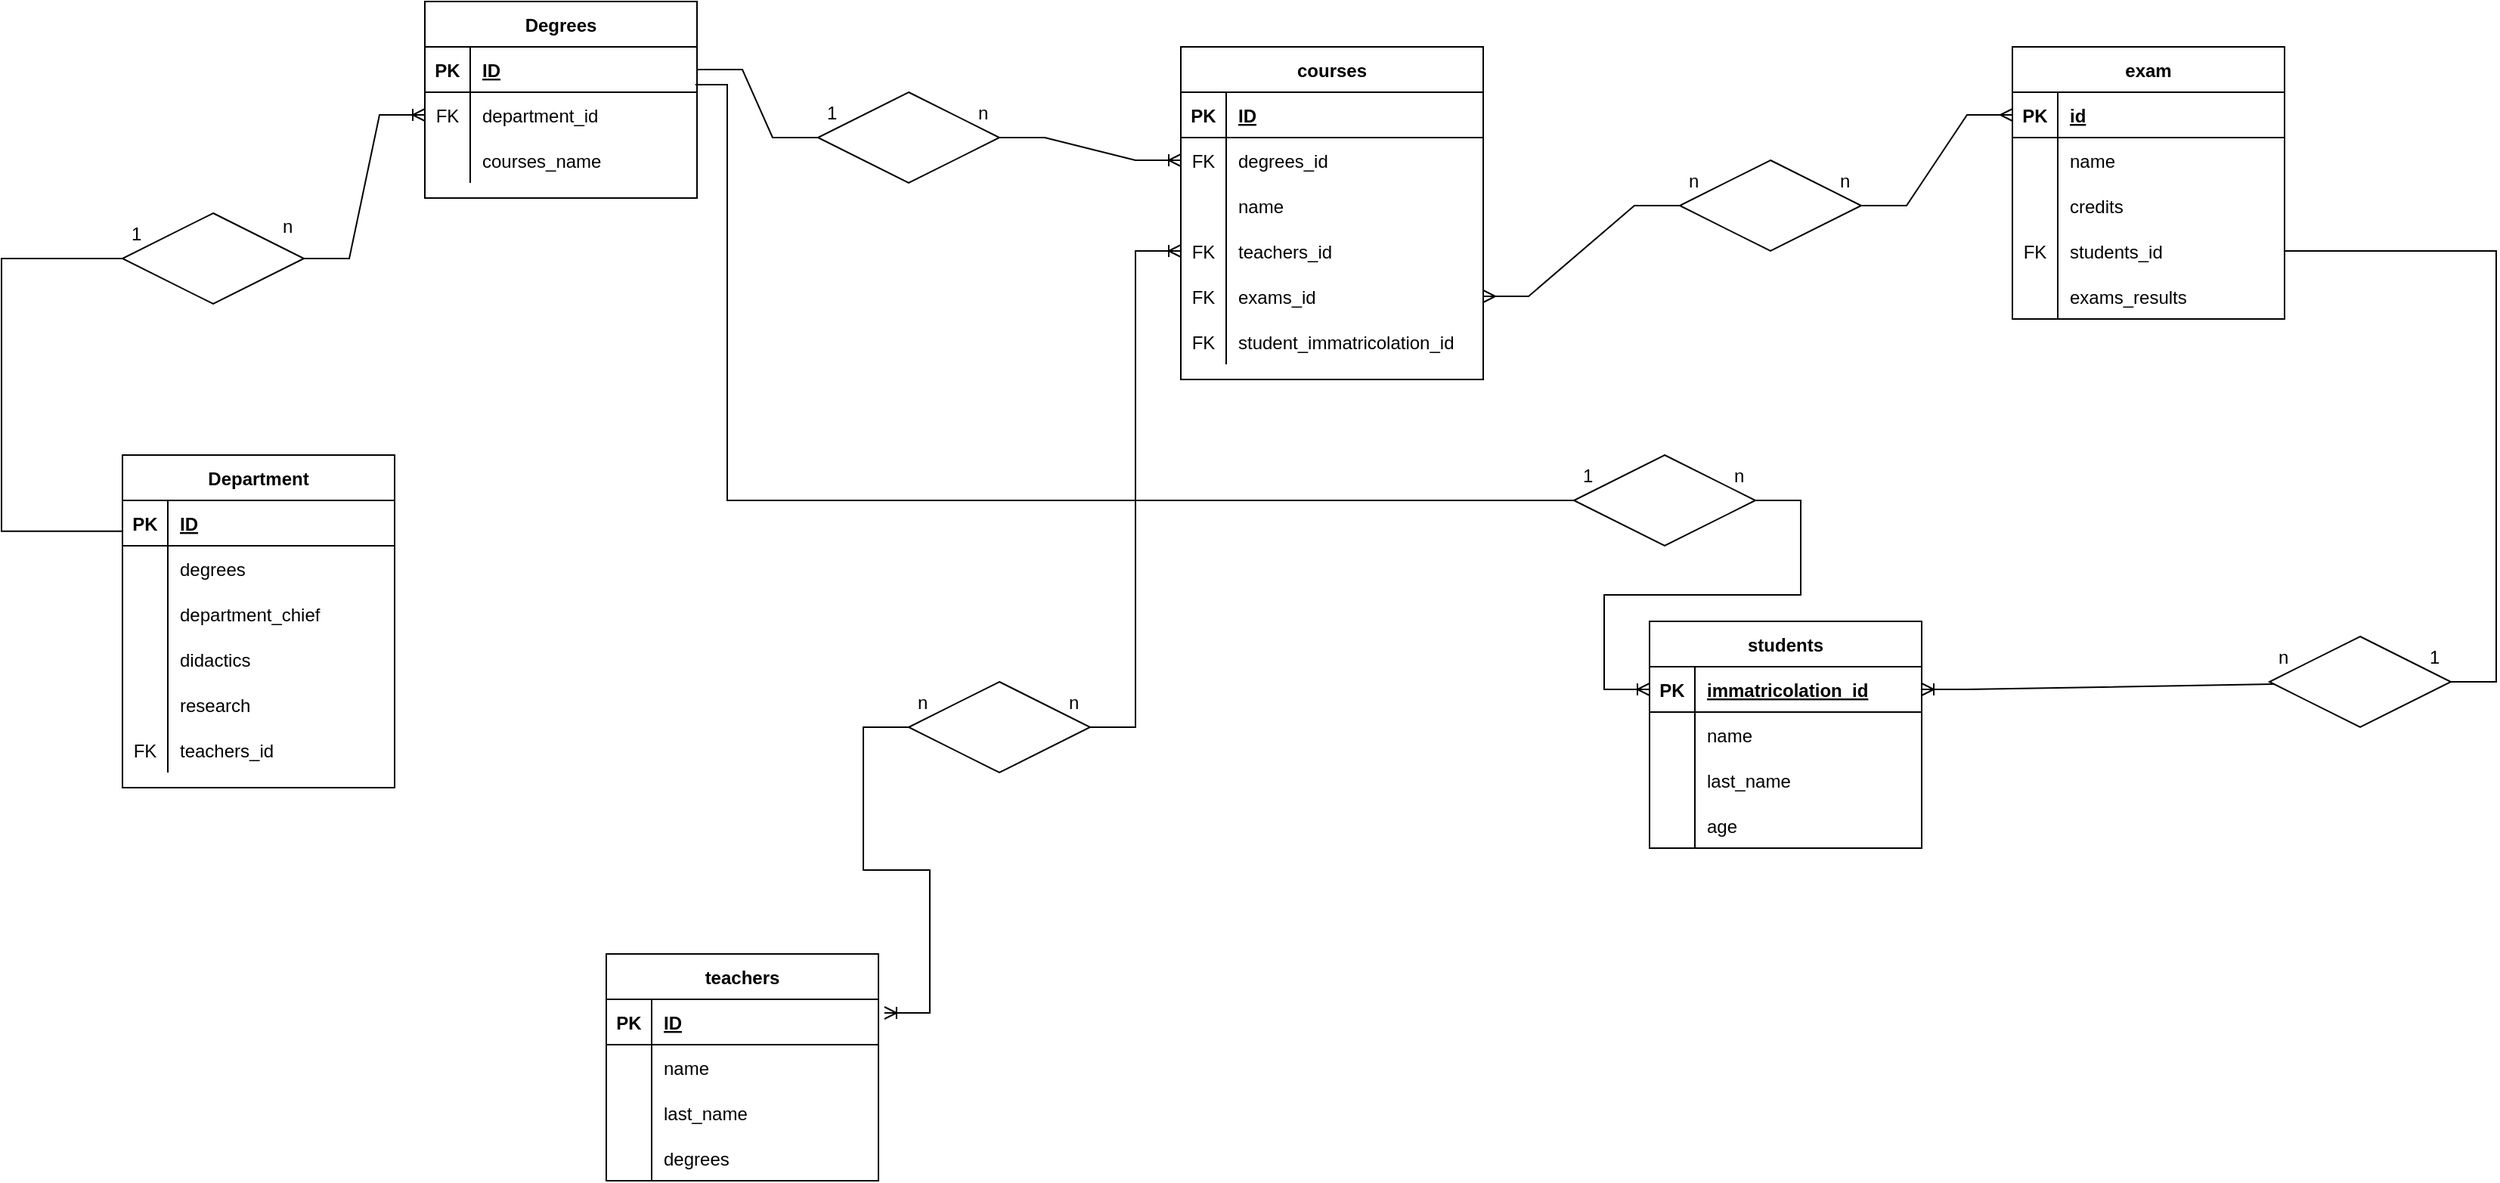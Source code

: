 <mxfile version="15.5.4" type="github">
  <diagram id="Cb3RThf3I_bZuhuHmPLc" name="Page-1">
    <mxGraphModel dx="1631" dy="1306" grid="1" gridSize="10" guides="1" tooltips="1" connect="1" arrows="1" fold="1" page="0" pageScale="1" pageWidth="827" pageHeight="1169" background="#ffffff" math="0" shadow="0">
      <root>
        <mxCell id="0" />
        <mxCell id="1" parent="0" />
        <mxCell id="e-G7N7a-JMiHqhhMie-W-63" value="Department" style="shape=table;startSize=30;container=1;collapsible=1;childLayout=tableLayout;fixedRows=1;rowLines=0;fontStyle=1;align=center;resizeLast=1;" parent="1" vertex="1">
          <mxGeometry x="630" y="370" width="180" height="220" as="geometry" />
        </mxCell>
        <mxCell id="e-G7N7a-JMiHqhhMie-W-64" value="" style="shape=partialRectangle;collapsible=0;dropTarget=0;pointerEvents=0;fillColor=none;top=0;left=0;bottom=1;right=0;points=[[0,0.5],[1,0.5]];portConstraint=eastwest;" parent="e-G7N7a-JMiHqhhMie-W-63" vertex="1">
          <mxGeometry y="30" width="180" height="30" as="geometry" />
        </mxCell>
        <mxCell id="e-G7N7a-JMiHqhhMie-W-65" value="PK" style="shape=partialRectangle;connectable=0;fillColor=none;top=0;left=0;bottom=0;right=0;fontStyle=1;overflow=hidden;" parent="e-G7N7a-JMiHqhhMie-W-64" vertex="1">
          <mxGeometry width="30" height="30" as="geometry">
            <mxRectangle width="30" height="30" as="alternateBounds" />
          </mxGeometry>
        </mxCell>
        <mxCell id="e-G7N7a-JMiHqhhMie-W-66" value="ID" style="shape=partialRectangle;connectable=0;fillColor=none;top=0;left=0;bottom=0;right=0;align=left;spacingLeft=6;fontStyle=5;overflow=hidden;" parent="e-G7N7a-JMiHqhhMie-W-64" vertex="1">
          <mxGeometry x="30" width="150" height="30" as="geometry">
            <mxRectangle width="150" height="30" as="alternateBounds" />
          </mxGeometry>
        </mxCell>
        <mxCell id="e-G7N7a-JMiHqhhMie-W-67" value="" style="shape=partialRectangle;collapsible=0;dropTarget=0;pointerEvents=0;fillColor=none;top=0;left=0;bottom=0;right=0;points=[[0,0.5],[1,0.5]];portConstraint=eastwest;" parent="e-G7N7a-JMiHqhhMie-W-63" vertex="1">
          <mxGeometry y="60" width="180" height="30" as="geometry" />
        </mxCell>
        <mxCell id="e-G7N7a-JMiHqhhMie-W-68" value="" style="shape=partialRectangle;connectable=0;fillColor=none;top=0;left=0;bottom=0;right=0;editable=1;overflow=hidden;" parent="e-G7N7a-JMiHqhhMie-W-67" vertex="1">
          <mxGeometry width="30" height="30" as="geometry">
            <mxRectangle width="30" height="30" as="alternateBounds" />
          </mxGeometry>
        </mxCell>
        <mxCell id="e-G7N7a-JMiHqhhMie-W-69" value="degrees" style="shape=partialRectangle;connectable=0;fillColor=none;top=0;left=0;bottom=0;right=0;align=left;spacingLeft=6;overflow=hidden;" parent="e-G7N7a-JMiHqhhMie-W-67" vertex="1">
          <mxGeometry x="30" width="150" height="30" as="geometry">
            <mxRectangle width="150" height="30" as="alternateBounds" />
          </mxGeometry>
        </mxCell>
        <mxCell id="e-G7N7a-JMiHqhhMie-W-70" value="" style="shape=partialRectangle;collapsible=0;dropTarget=0;pointerEvents=0;fillColor=none;top=0;left=0;bottom=0;right=0;points=[[0,0.5],[1,0.5]];portConstraint=eastwest;" parent="e-G7N7a-JMiHqhhMie-W-63" vertex="1">
          <mxGeometry y="90" width="180" height="30" as="geometry" />
        </mxCell>
        <mxCell id="e-G7N7a-JMiHqhhMie-W-71" value="" style="shape=partialRectangle;connectable=0;fillColor=none;top=0;left=0;bottom=0;right=0;editable=1;overflow=hidden;" parent="e-G7N7a-JMiHqhhMie-W-70" vertex="1">
          <mxGeometry width="30" height="30" as="geometry">
            <mxRectangle width="30" height="30" as="alternateBounds" />
          </mxGeometry>
        </mxCell>
        <mxCell id="e-G7N7a-JMiHqhhMie-W-72" value="department_chief" style="shape=partialRectangle;connectable=0;fillColor=none;top=0;left=0;bottom=0;right=0;align=left;spacingLeft=6;overflow=hidden;" parent="e-G7N7a-JMiHqhhMie-W-70" vertex="1">
          <mxGeometry x="30" width="150" height="30" as="geometry">
            <mxRectangle width="150" height="30" as="alternateBounds" />
          </mxGeometry>
        </mxCell>
        <mxCell id="e-G7N7a-JMiHqhhMie-W-73" value="" style="shape=partialRectangle;collapsible=0;dropTarget=0;pointerEvents=0;fillColor=none;top=0;left=0;bottom=0;right=0;points=[[0,0.5],[1,0.5]];portConstraint=eastwest;" parent="e-G7N7a-JMiHqhhMie-W-63" vertex="1">
          <mxGeometry y="120" width="180" height="30" as="geometry" />
        </mxCell>
        <mxCell id="e-G7N7a-JMiHqhhMie-W-74" value="" style="shape=partialRectangle;connectable=0;fillColor=none;top=0;left=0;bottom=0;right=0;editable=1;overflow=hidden;" parent="e-G7N7a-JMiHqhhMie-W-73" vertex="1">
          <mxGeometry width="30" height="30" as="geometry">
            <mxRectangle width="30" height="30" as="alternateBounds" />
          </mxGeometry>
        </mxCell>
        <mxCell id="e-G7N7a-JMiHqhhMie-W-75" value="didactics" style="shape=partialRectangle;connectable=0;fillColor=none;top=0;left=0;bottom=0;right=0;align=left;spacingLeft=6;overflow=hidden;" parent="e-G7N7a-JMiHqhhMie-W-73" vertex="1">
          <mxGeometry x="30" width="150" height="30" as="geometry">
            <mxRectangle width="150" height="30" as="alternateBounds" />
          </mxGeometry>
        </mxCell>
        <mxCell id="e-G7N7a-JMiHqhhMie-W-76" value="" style="shape=partialRectangle;collapsible=0;dropTarget=0;pointerEvents=0;fillColor=none;top=0;left=0;bottom=0;right=0;points=[[0,0.5],[1,0.5]];portConstraint=eastwest;" parent="e-G7N7a-JMiHqhhMie-W-63" vertex="1">
          <mxGeometry y="150" width="180" height="30" as="geometry" />
        </mxCell>
        <mxCell id="e-G7N7a-JMiHqhhMie-W-77" value="" style="shape=partialRectangle;connectable=0;fillColor=none;top=0;left=0;bottom=0;right=0;editable=1;overflow=hidden;" parent="e-G7N7a-JMiHqhhMie-W-76" vertex="1">
          <mxGeometry width="30" height="30" as="geometry">
            <mxRectangle width="30" height="30" as="alternateBounds" />
          </mxGeometry>
        </mxCell>
        <mxCell id="e-G7N7a-JMiHqhhMie-W-78" value="research" style="shape=partialRectangle;connectable=0;fillColor=none;top=0;left=0;bottom=0;right=0;align=left;spacingLeft=6;overflow=hidden;" parent="e-G7N7a-JMiHqhhMie-W-76" vertex="1">
          <mxGeometry x="30" width="150" height="30" as="geometry">
            <mxRectangle width="150" height="30" as="alternateBounds" />
          </mxGeometry>
        </mxCell>
        <mxCell id="e-G7N7a-JMiHqhhMie-W-167" value="" style="shape=partialRectangle;collapsible=0;dropTarget=0;pointerEvents=0;fillColor=none;top=0;left=0;bottom=0;right=0;points=[[0,0.5],[1,0.5]];portConstraint=eastwest;" parent="e-G7N7a-JMiHqhhMie-W-63" vertex="1">
          <mxGeometry y="180" width="180" height="30" as="geometry" />
        </mxCell>
        <mxCell id="e-G7N7a-JMiHqhhMie-W-168" value="FK" style="shape=partialRectangle;connectable=0;fillColor=none;top=0;left=0;bottom=0;right=0;editable=1;overflow=hidden;" parent="e-G7N7a-JMiHqhhMie-W-167" vertex="1">
          <mxGeometry width="30" height="30" as="geometry">
            <mxRectangle width="30" height="30" as="alternateBounds" />
          </mxGeometry>
        </mxCell>
        <mxCell id="e-G7N7a-JMiHqhhMie-W-169" value="teachers_id" style="shape=partialRectangle;connectable=0;fillColor=none;top=0;left=0;bottom=0;right=0;align=left;spacingLeft=6;overflow=hidden;" parent="e-G7N7a-JMiHqhhMie-W-167" vertex="1">
          <mxGeometry x="30" width="150" height="30" as="geometry">
            <mxRectangle width="150" height="30" as="alternateBounds" />
          </mxGeometry>
        </mxCell>
        <mxCell id="e-G7N7a-JMiHqhhMie-W-92" value="Degrees" style="shape=table;startSize=30;container=1;collapsible=1;childLayout=tableLayout;fixedRows=1;rowLines=0;fontStyle=1;align=center;resizeLast=1;" parent="1" vertex="1">
          <mxGeometry x="830" y="70" width="180" height="130" as="geometry" />
        </mxCell>
        <mxCell id="e-G7N7a-JMiHqhhMie-W-93" value="" style="shape=partialRectangle;collapsible=0;dropTarget=0;pointerEvents=0;fillColor=none;top=0;left=0;bottom=1;right=0;points=[[0,0.5],[1,0.5]];portConstraint=eastwest;" parent="e-G7N7a-JMiHqhhMie-W-92" vertex="1">
          <mxGeometry y="30" width="180" height="30" as="geometry" />
        </mxCell>
        <mxCell id="e-G7N7a-JMiHqhhMie-W-94" value="PK" style="shape=partialRectangle;connectable=0;fillColor=none;top=0;left=0;bottom=0;right=0;fontStyle=1;overflow=hidden;" parent="e-G7N7a-JMiHqhhMie-W-93" vertex="1">
          <mxGeometry width="30" height="30" as="geometry">
            <mxRectangle width="30" height="30" as="alternateBounds" />
          </mxGeometry>
        </mxCell>
        <mxCell id="e-G7N7a-JMiHqhhMie-W-95" value="ID" style="shape=partialRectangle;connectable=0;fillColor=none;top=0;left=0;bottom=0;right=0;align=left;spacingLeft=6;fontStyle=5;overflow=hidden;" parent="e-G7N7a-JMiHqhhMie-W-93" vertex="1">
          <mxGeometry x="30" width="150" height="30" as="geometry">
            <mxRectangle width="150" height="30" as="alternateBounds" />
          </mxGeometry>
        </mxCell>
        <mxCell id="e-G7N7a-JMiHqhhMie-W-96" value="" style="shape=partialRectangle;collapsible=0;dropTarget=0;pointerEvents=0;fillColor=none;top=0;left=0;bottom=0;right=0;points=[[0,0.5],[1,0.5]];portConstraint=eastwest;" parent="e-G7N7a-JMiHqhhMie-W-92" vertex="1">
          <mxGeometry y="60" width="180" height="30" as="geometry" />
        </mxCell>
        <mxCell id="e-G7N7a-JMiHqhhMie-W-97" value="FK" style="shape=partialRectangle;connectable=0;fillColor=none;top=0;left=0;bottom=0;right=0;editable=1;overflow=hidden;" parent="e-G7N7a-JMiHqhhMie-W-96" vertex="1">
          <mxGeometry width="30" height="30" as="geometry">
            <mxRectangle width="30" height="30" as="alternateBounds" />
          </mxGeometry>
        </mxCell>
        <mxCell id="e-G7N7a-JMiHqhhMie-W-98" value="department_id" style="shape=partialRectangle;connectable=0;fillColor=none;top=0;left=0;bottom=0;right=0;align=left;spacingLeft=6;overflow=hidden;" parent="e-G7N7a-JMiHqhhMie-W-96" vertex="1">
          <mxGeometry x="30" width="150" height="30" as="geometry">
            <mxRectangle width="150" height="30" as="alternateBounds" />
          </mxGeometry>
        </mxCell>
        <mxCell id="e-G7N7a-JMiHqhhMie-W-99" value="" style="shape=partialRectangle;collapsible=0;dropTarget=0;pointerEvents=0;fillColor=none;top=0;left=0;bottom=0;right=0;points=[[0,0.5],[1,0.5]];portConstraint=eastwest;" parent="e-G7N7a-JMiHqhhMie-W-92" vertex="1">
          <mxGeometry y="90" width="180" height="30" as="geometry" />
        </mxCell>
        <mxCell id="e-G7N7a-JMiHqhhMie-W-100" value="" style="shape=partialRectangle;connectable=0;fillColor=none;top=0;left=0;bottom=0;right=0;editable=1;overflow=hidden;" parent="e-G7N7a-JMiHqhhMie-W-99" vertex="1">
          <mxGeometry width="30" height="30" as="geometry">
            <mxRectangle width="30" height="30" as="alternateBounds" />
          </mxGeometry>
        </mxCell>
        <mxCell id="e-G7N7a-JMiHqhhMie-W-101" value="courses_name" style="shape=partialRectangle;connectable=0;fillColor=none;top=0;left=0;bottom=0;right=0;align=left;spacingLeft=6;overflow=hidden;" parent="e-G7N7a-JMiHqhhMie-W-99" vertex="1">
          <mxGeometry x="30" width="150" height="30" as="geometry">
            <mxRectangle width="150" height="30" as="alternateBounds" />
          </mxGeometry>
        </mxCell>
        <mxCell id="e-G7N7a-JMiHqhhMie-W-111" value="" style="edgeStyle=entityRelationEdgeStyle;fontSize=12;html=1;endArrow=ERoneToMany;rounded=0;exitX=1;exitY=0.5;exitDx=0;exitDy=0;entryX=0;entryY=0.5;entryDx=0;entryDy=0;startArrow=none;" parent="1" source="e-G7N7a-JMiHqhhMie-W-112" target="e-G7N7a-JMiHqhhMie-W-96" edge="1">
          <mxGeometry width="100" height="100" relative="1" as="geometry">
            <mxPoint x="520" y="240" as="sourcePoint" />
            <mxPoint x="570" y="170" as="targetPoint" />
          </mxGeometry>
        </mxCell>
        <mxCell id="e-G7N7a-JMiHqhhMie-W-112" value="" style="shape=rhombus;perimeter=rhombusPerimeter;whiteSpace=wrap;html=1;align=center;" parent="1" vertex="1">
          <mxGeometry x="630" y="210" width="120" height="60" as="geometry" />
        </mxCell>
        <mxCell id="e-G7N7a-JMiHqhhMie-W-113" value="" style="edgeStyle=elbowEdgeStyle;fontSize=12;html=1;endArrow=none;rounded=0;entryX=0.002;entryY=0.678;entryDx=0;entryDy=0;exitX=0;exitY=0.5;exitDx=0;exitDy=0;entryPerimeter=0;" parent="1" source="e-G7N7a-JMiHqhhMie-W-112" target="e-G7N7a-JMiHqhhMie-W-64" edge="1">
          <mxGeometry width="100" height="100" relative="1" as="geometry">
            <mxPoint x="860" y="340" as="sourcePoint" />
            <mxPoint x="620" y="340" as="targetPoint" />
            <Array as="points">
              <mxPoint x="550" y="320" />
            </Array>
          </mxGeometry>
        </mxCell>
        <mxCell id="e-G7N7a-JMiHqhhMie-W-118" value="1" style="text;strokeColor=none;fillColor=none;spacingLeft=4;spacingRight=4;overflow=hidden;rotatable=0;points=[[0,0.5],[1,0.5]];portConstraint=eastwest;fontSize=12;" parent="1" vertex="1">
          <mxGeometry x="630" y="210" width="40" height="30" as="geometry" />
        </mxCell>
        <mxCell id="e-G7N7a-JMiHqhhMie-W-119" value="n" style="text;strokeColor=none;fillColor=none;spacingLeft=4;spacingRight=4;overflow=hidden;rotatable=0;points=[[0,0.5],[1,0.5]];portConstraint=eastwest;fontSize=12;" parent="1" vertex="1">
          <mxGeometry x="730" y="205" width="40" height="30" as="geometry" />
        </mxCell>
        <mxCell id="e-G7N7a-JMiHqhhMie-W-120" value="courses" style="shape=table;startSize=30;container=1;collapsible=1;childLayout=tableLayout;fixedRows=1;rowLines=0;fontStyle=1;align=center;resizeLast=1;" parent="1" vertex="1">
          <mxGeometry x="1330" y="100" width="200" height="220" as="geometry" />
        </mxCell>
        <mxCell id="e-G7N7a-JMiHqhhMie-W-121" value="" style="shape=partialRectangle;collapsible=0;dropTarget=0;pointerEvents=0;fillColor=none;top=0;left=0;bottom=1;right=0;points=[[0,0.5],[1,0.5]];portConstraint=eastwest;" parent="e-G7N7a-JMiHqhhMie-W-120" vertex="1">
          <mxGeometry y="30" width="200" height="30" as="geometry" />
        </mxCell>
        <mxCell id="e-G7N7a-JMiHqhhMie-W-122" value="PK" style="shape=partialRectangle;connectable=0;fillColor=none;top=0;left=0;bottom=0;right=0;fontStyle=1;overflow=hidden;" parent="e-G7N7a-JMiHqhhMie-W-121" vertex="1">
          <mxGeometry width="30" height="30" as="geometry">
            <mxRectangle width="30" height="30" as="alternateBounds" />
          </mxGeometry>
        </mxCell>
        <mxCell id="e-G7N7a-JMiHqhhMie-W-123" value="ID" style="shape=partialRectangle;connectable=0;fillColor=none;top=0;left=0;bottom=0;right=0;align=left;spacingLeft=6;fontStyle=5;overflow=hidden;" parent="e-G7N7a-JMiHqhhMie-W-121" vertex="1">
          <mxGeometry x="30" width="170" height="30" as="geometry">
            <mxRectangle width="170" height="30" as="alternateBounds" />
          </mxGeometry>
        </mxCell>
        <mxCell id="e-G7N7a-JMiHqhhMie-W-124" value="" style="shape=partialRectangle;collapsible=0;dropTarget=0;pointerEvents=0;fillColor=none;top=0;left=0;bottom=0;right=0;points=[[0,0.5],[1,0.5]];portConstraint=eastwest;" parent="e-G7N7a-JMiHqhhMie-W-120" vertex="1">
          <mxGeometry y="60" width="200" height="30" as="geometry" />
        </mxCell>
        <mxCell id="e-G7N7a-JMiHqhhMie-W-125" value="FK" style="shape=partialRectangle;connectable=0;fillColor=none;top=0;left=0;bottom=0;right=0;editable=1;overflow=hidden;" parent="e-G7N7a-JMiHqhhMie-W-124" vertex="1">
          <mxGeometry width="30" height="30" as="geometry">
            <mxRectangle width="30" height="30" as="alternateBounds" />
          </mxGeometry>
        </mxCell>
        <mxCell id="e-G7N7a-JMiHqhhMie-W-126" value="degrees_id" style="shape=partialRectangle;connectable=0;fillColor=none;top=0;left=0;bottom=0;right=0;align=left;spacingLeft=6;overflow=hidden;" parent="e-G7N7a-JMiHqhhMie-W-124" vertex="1">
          <mxGeometry x="30" width="170" height="30" as="geometry">
            <mxRectangle width="170" height="30" as="alternateBounds" />
          </mxGeometry>
        </mxCell>
        <mxCell id="e-G7N7a-JMiHqhhMie-W-241" value="" style="shape=partialRectangle;collapsible=0;dropTarget=0;pointerEvents=0;fillColor=none;top=0;left=0;bottom=0;right=0;points=[[0,0.5],[1,0.5]];portConstraint=eastwest;" parent="e-G7N7a-JMiHqhhMie-W-120" vertex="1">
          <mxGeometry y="90" width="200" height="30" as="geometry" />
        </mxCell>
        <mxCell id="e-G7N7a-JMiHqhhMie-W-242" value="" style="shape=partialRectangle;connectable=0;fillColor=none;top=0;left=0;bottom=0;right=0;editable=1;overflow=hidden;" parent="e-G7N7a-JMiHqhhMie-W-241" vertex="1">
          <mxGeometry width="30" height="30" as="geometry">
            <mxRectangle width="30" height="30" as="alternateBounds" />
          </mxGeometry>
        </mxCell>
        <mxCell id="e-G7N7a-JMiHqhhMie-W-243" value="name" style="shape=partialRectangle;connectable=0;fillColor=none;top=0;left=0;bottom=0;right=0;align=left;spacingLeft=6;overflow=hidden;" parent="e-G7N7a-JMiHqhhMie-W-241" vertex="1">
          <mxGeometry x="30" width="170" height="30" as="geometry">
            <mxRectangle width="170" height="30" as="alternateBounds" />
          </mxGeometry>
        </mxCell>
        <mxCell id="e-G7N7a-JMiHqhhMie-W-130" value="" style="shape=partialRectangle;collapsible=0;dropTarget=0;pointerEvents=0;fillColor=none;top=0;left=0;bottom=0;right=0;points=[[0,0.5],[1,0.5]];portConstraint=eastwest;" parent="e-G7N7a-JMiHqhhMie-W-120" vertex="1">
          <mxGeometry y="120" width="200" height="30" as="geometry" />
        </mxCell>
        <mxCell id="e-G7N7a-JMiHqhhMie-W-131" value="FK" style="shape=partialRectangle;connectable=0;fillColor=none;top=0;left=0;bottom=0;right=0;editable=1;overflow=hidden;" parent="e-G7N7a-JMiHqhhMie-W-130" vertex="1">
          <mxGeometry width="30" height="30" as="geometry">
            <mxRectangle width="30" height="30" as="alternateBounds" />
          </mxGeometry>
        </mxCell>
        <mxCell id="e-G7N7a-JMiHqhhMie-W-132" value="teachers_id" style="shape=partialRectangle;connectable=0;fillColor=none;top=0;left=0;bottom=0;right=0;align=left;spacingLeft=6;overflow=hidden;" parent="e-G7N7a-JMiHqhhMie-W-130" vertex="1">
          <mxGeometry x="30" width="170" height="30" as="geometry">
            <mxRectangle width="170" height="30" as="alternateBounds" />
          </mxGeometry>
        </mxCell>
        <mxCell id="e-G7N7a-JMiHqhhMie-W-127" value="" style="shape=partialRectangle;collapsible=0;dropTarget=0;pointerEvents=0;fillColor=none;top=0;left=0;bottom=0;right=0;points=[[0,0.5],[1,0.5]];portConstraint=eastwest;" parent="e-G7N7a-JMiHqhhMie-W-120" vertex="1">
          <mxGeometry y="150" width="200" height="30" as="geometry" />
        </mxCell>
        <mxCell id="e-G7N7a-JMiHqhhMie-W-128" value="FK" style="shape=partialRectangle;connectable=0;fillColor=none;top=0;left=0;bottom=0;right=0;editable=1;overflow=hidden;" parent="e-G7N7a-JMiHqhhMie-W-127" vertex="1">
          <mxGeometry width="30" height="30" as="geometry">
            <mxRectangle width="30" height="30" as="alternateBounds" />
          </mxGeometry>
        </mxCell>
        <mxCell id="e-G7N7a-JMiHqhhMie-W-129" value="exams_id" style="shape=partialRectangle;connectable=0;fillColor=none;top=0;left=0;bottom=0;right=0;align=left;spacingLeft=6;overflow=hidden;" parent="e-G7N7a-JMiHqhhMie-W-127" vertex="1">
          <mxGeometry x="30" width="170" height="30" as="geometry">
            <mxRectangle width="170" height="30" as="alternateBounds" />
          </mxGeometry>
        </mxCell>
        <mxCell id="e-G7N7a-JMiHqhhMie-W-133" value="" style="shape=partialRectangle;collapsible=0;dropTarget=0;pointerEvents=0;fillColor=none;top=0;left=0;bottom=0;right=0;points=[[0,0.5],[1,0.5]];portConstraint=eastwest;" parent="e-G7N7a-JMiHqhhMie-W-120" vertex="1">
          <mxGeometry y="180" width="200" height="30" as="geometry" />
        </mxCell>
        <mxCell id="e-G7N7a-JMiHqhhMie-W-134" value="FK" style="shape=partialRectangle;connectable=0;fillColor=none;top=0;left=0;bottom=0;right=0;editable=1;overflow=hidden;" parent="e-G7N7a-JMiHqhhMie-W-133" vertex="1">
          <mxGeometry width="30" height="30" as="geometry">
            <mxRectangle width="30" height="30" as="alternateBounds" />
          </mxGeometry>
        </mxCell>
        <mxCell id="e-G7N7a-JMiHqhhMie-W-135" value="student_immatricolation_id" style="shape=partialRectangle;connectable=0;fillColor=none;top=0;left=0;bottom=0;right=0;align=left;spacingLeft=6;overflow=hidden;" parent="e-G7N7a-JMiHqhhMie-W-133" vertex="1">
          <mxGeometry x="30" width="170" height="30" as="geometry">
            <mxRectangle width="170" height="30" as="alternateBounds" />
          </mxGeometry>
        </mxCell>
        <mxCell id="e-G7N7a-JMiHqhhMie-W-170" value="" style="edgeStyle=entityRelationEdgeStyle;fontSize=12;html=1;endArrow=ERoneToMany;startArrow=none;rounded=0;exitX=1;exitY=0.5;exitDx=0;exitDy=0;entryX=0;entryY=0.5;entryDx=0;entryDy=0;" parent="1" source="e-G7N7a-JMiHqhhMie-W-171" target="e-G7N7a-JMiHqhhMie-W-130" edge="1">
          <mxGeometry width="100" height="100" relative="1" as="geometry">
            <mxPoint x="780" y="540" as="sourcePoint" />
            <mxPoint x="880" y="440" as="targetPoint" />
          </mxGeometry>
        </mxCell>
        <mxCell id="e-G7N7a-JMiHqhhMie-W-171" value="" style="shape=rhombus;perimeter=rhombusPerimeter;whiteSpace=wrap;html=1;align=center;" parent="1" vertex="1">
          <mxGeometry x="1150" y="520" width="120" height="60" as="geometry" />
        </mxCell>
        <mxCell id="e-G7N7a-JMiHqhhMie-W-174" value="n" style="text;strokeColor=none;fillColor=none;spacingLeft=4;spacingRight=4;overflow=hidden;rotatable=0;points=[[0,0.5],[1,0.5]];portConstraint=eastwest;fontSize=12;" parent="1" vertex="1">
          <mxGeometry x="1150" y="520" width="40" height="30" as="geometry" />
        </mxCell>
        <mxCell id="e-G7N7a-JMiHqhhMie-W-175" value="n" style="text;strokeColor=none;fillColor=none;spacingLeft=4;spacingRight=4;overflow=hidden;rotatable=0;points=[[0,0.5],[1,0.5]];portConstraint=eastwest;fontSize=12;" parent="1" vertex="1">
          <mxGeometry x="1250" y="520" width="40" height="30" as="geometry" />
        </mxCell>
        <mxCell id="e-G7N7a-JMiHqhhMie-W-176" value="teachers" style="shape=table;startSize=30;container=1;collapsible=1;childLayout=tableLayout;fixedRows=1;rowLines=0;fontStyle=1;align=center;resizeLast=1;" parent="1" vertex="1">
          <mxGeometry x="950" y="700" width="180" height="150" as="geometry" />
        </mxCell>
        <mxCell id="e-G7N7a-JMiHqhhMie-W-177" value="" style="shape=partialRectangle;collapsible=0;dropTarget=0;pointerEvents=0;fillColor=none;top=0;left=0;bottom=1;right=0;points=[[0,0.5],[1,0.5]];portConstraint=eastwest;" parent="e-G7N7a-JMiHqhhMie-W-176" vertex="1">
          <mxGeometry y="30" width="180" height="30" as="geometry" />
        </mxCell>
        <mxCell id="e-G7N7a-JMiHqhhMie-W-178" value="PK" style="shape=partialRectangle;connectable=0;fillColor=none;top=0;left=0;bottom=0;right=0;fontStyle=1;overflow=hidden;" parent="e-G7N7a-JMiHqhhMie-W-177" vertex="1">
          <mxGeometry width="30" height="30" as="geometry">
            <mxRectangle width="30" height="30" as="alternateBounds" />
          </mxGeometry>
        </mxCell>
        <mxCell id="e-G7N7a-JMiHqhhMie-W-179" value="ID" style="shape=partialRectangle;connectable=0;fillColor=none;top=0;left=0;bottom=0;right=0;align=left;spacingLeft=6;fontStyle=5;overflow=hidden;" parent="e-G7N7a-JMiHqhhMie-W-177" vertex="1">
          <mxGeometry x="30" width="150" height="30" as="geometry">
            <mxRectangle width="150" height="30" as="alternateBounds" />
          </mxGeometry>
        </mxCell>
        <mxCell id="e-G7N7a-JMiHqhhMie-W-180" value="" style="shape=partialRectangle;collapsible=0;dropTarget=0;pointerEvents=0;fillColor=none;top=0;left=0;bottom=0;right=0;points=[[0,0.5],[1,0.5]];portConstraint=eastwest;" parent="e-G7N7a-JMiHqhhMie-W-176" vertex="1">
          <mxGeometry y="60" width="180" height="30" as="geometry" />
        </mxCell>
        <mxCell id="e-G7N7a-JMiHqhhMie-W-181" value="" style="shape=partialRectangle;connectable=0;fillColor=none;top=0;left=0;bottom=0;right=0;editable=1;overflow=hidden;" parent="e-G7N7a-JMiHqhhMie-W-180" vertex="1">
          <mxGeometry width="30" height="30" as="geometry">
            <mxRectangle width="30" height="30" as="alternateBounds" />
          </mxGeometry>
        </mxCell>
        <mxCell id="e-G7N7a-JMiHqhhMie-W-182" value="name" style="shape=partialRectangle;connectable=0;fillColor=none;top=0;left=0;bottom=0;right=0;align=left;spacingLeft=6;overflow=hidden;" parent="e-G7N7a-JMiHqhhMie-W-180" vertex="1">
          <mxGeometry x="30" width="150" height="30" as="geometry">
            <mxRectangle width="150" height="30" as="alternateBounds" />
          </mxGeometry>
        </mxCell>
        <mxCell id="e-G7N7a-JMiHqhhMie-W-183" value="" style="shape=partialRectangle;collapsible=0;dropTarget=0;pointerEvents=0;fillColor=none;top=0;left=0;bottom=0;right=0;points=[[0,0.5],[1,0.5]];portConstraint=eastwest;" parent="e-G7N7a-JMiHqhhMie-W-176" vertex="1">
          <mxGeometry y="90" width="180" height="30" as="geometry" />
        </mxCell>
        <mxCell id="e-G7N7a-JMiHqhhMie-W-184" value="" style="shape=partialRectangle;connectable=0;fillColor=none;top=0;left=0;bottom=0;right=0;editable=1;overflow=hidden;" parent="e-G7N7a-JMiHqhhMie-W-183" vertex="1">
          <mxGeometry width="30" height="30" as="geometry">
            <mxRectangle width="30" height="30" as="alternateBounds" />
          </mxGeometry>
        </mxCell>
        <mxCell id="e-G7N7a-JMiHqhhMie-W-185" value="last_name" style="shape=partialRectangle;connectable=0;fillColor=none;top=0;left=0;bottom=0;right=0;align=left;spacingLeft=6;overflow=hidden;" parent="e-G7N7a-JMiHqhhMie-W-183" vertex="1">
          <mxGeometry x="30" width="150" height="30" as="geometry">
            <mxRectangle width="150" height="30" as="alternateBounds" />
          </mxGeometry>
        </mxCell>
        <mxCell id="e-G7N7a-JMiHqhhMie-W-186" value="" style="shape=partialRectangle;collapsible=0;dropTarget=0;pointerEvents=0;fillColor=none;top=0;left=0;bottom=0;right=0;points=[[0,0.5],[1,0.5]];portConstraint=eastwest;" parent="e-G7N7a-JMiHqhhMie-W-176" vertex="1">
          <mxGeometry y="120" width="180" height="30" as="geometry" />
        </mxCell>
        <mxCell id="e-G7N7a-JMiHqhhMie-W-187" value="" style="shape=partialRectangle;connectable=0;fillColor=none;top=0;left=0;bottom=0;right=0;editable=1;overflow=hidden;" parent="e-G7N7a-JMiHqhhMie-W-186" vertex="1">
          <mxGeometry width="30" height="30" as="geometry">
            <mxRectangle width="30" height="30" as="alternateBounds" />
          </mxGeometry>
        </mxCell>
        <mxCell id="e-G7N7a-JMiHqhhMie-W-188" value="degrees" style="shape=partialRectangle;connectable=0;fillColor=none;top=0;left=0;bottom=0;right=0;align=left;spacingLeft=6;overflow=hidden;" parent="e-G7N7a-JMiHqhhMie-W-186" vertex="1">
          <mxGeometry x="30" width="150" height="30" as="geometry">
            <mxRectangle width="150" height="30" as="alternateBounds" />
          </mxGeometry>
        </mxCell>
        <mxCell id="e-G7N7a-JMiHqhhMie-W-206" value="" style="edgeStyle=entityRelationEdgeStyle;fontSize=12;html=1;endArrow=ERoneToMany;rounded=0;exitX=0;exitY=0.5;exitDx=0;exitDy=0;entryX=1.022;entryY=0.3;entryDx=0;entryDy=0;entryPerimeter=0;" parent="1" source="e-G7N7a-JMiHqhhMie-W-171" target="e-G7N7a-JMiHqhhMie-W-177" edge="1">
          <mxGeometry width="100" height="100" relative="1" as="geometry">
            <mxPoint x="790" y="540" as="sourcePoint" />
            <mxPoint x="890" y="440" as="targetPoint" />
          </mxGeometry>
        </mxCell>
        <mxCell id="e-G7N7a-JMiHqhhMie-W-217" value="" style="edgeStyle=entityRelationEdgeStyle;fontSize=12;html=1;endArrow=ERoneToMany;rounded=0;entryX=0;entryY=0.5;entryDx=0;entryDy=0;exitX=1;exitY=0.5;exitDx=0;exitDy=0;startArrow=none;" parent="1" source="e-G7N7a-JMiHqhhMie-W-218" target="e-G7N7a-JMiHqhhMie-W-124" edge="1">
          <mxGeometry width="100" height="100" relative="1" as="geometry">
            <mxPoint x="800" y="540" as="sourcePoint" />
            <mxPoint x="900" y="440" as="targetPoint" />
          </mxGeometry>
        </mxCell>
        <mxCell id="e-G7N7a-JMiHqhhMie-W-218" value="" style="shape=rhombus;perimeter=rhombusPerimeter;whiteSpace=wrap;html=1;align=center;" parent="1" vertex="1">
          <mxGeometry x="1090" y="130" width="120" height="60" as="geometry" />
        </mxCell>
        <mxCell id="e-G7N7a-JMiHqhhMie-W-219" value="" style="edgeStyle=entityRelationEdgeStyle;fontSize=12;html=1;endArrow=none;rounded=0;entryX=0;entryY=0.5;entryDx=0;entryDy=0;exitX=1;exitY=0.5;exitDx=0;exitDy=0;" parent="1" source="e-G7N7a-JMiHqhhMie-W-93" target="e-G7N7a-JMiHqhhMie-W-218" edge="1">
          <mxGeometry width="100" height="100" relative="1" as="geometry">
            <mxPoint x="960" y="125" as="sourcePoint" />
            <mxPoint x="1160" y="155" as="targetPoint" />
          </mxGeometry>
        </mxCell>
        <mxCell id="e-G7N7a-JMiHqhhMie-W-220" value="1" style="text;strokeColor=none;fillColor=none;spacingLeft=4;spacingRight=4;overflow=hidden;rotatable=0;points=[[0,0.5],[1,0.5]];portConstraint=eastwest;fontSize=12;" parent="1" vertex="1">
          <mxGeometry x="1090" y="130" width="40" height="30" as="geometry" />
        </mxCell>
        <mxCell id="e-G7N7a-JMiHqhhMie-W-221" value="n" style="text;strokeColor=none;fillColor=none;spacingLeft=4;spacingRight=4;overflow=hidden;rotatable=0;points=[[0,0.5],[1,0.5]];portConstraint=eastwest;fontSize=12;" parent="1" vertex="1">
          <mxGeometry x="1190" y="130" width="40" height="30" as="geometry" />
        </mxCell>
        <mxCell id="e-G7N7a-JMiHqhhMie-W-252" value="students" style="shape=table;startSize=30;container=1;collapsible=1;childLayout=tableLayout;fixedRows=1;rowLines=0;fontStyle=1;align=center;resizeLast=1;" parent="1" vertex="1">
          <mxGeometry x="1640" y="480" width="180" height="150" as="geometry" />
        </mxCell>
        <mxCell id="e-G7N7a-JMiHqhhMie-W-253" value="" style="shape=partialRectangle;collapsible=0;dropTarget=0;pointerEvents=0;fillColor=none;top=0;left=0;bottom=1;right=0;points=[[0,0.5],[1,0.5]];portConstraint=eastwest;" parent="e-G7N7a-JMiHqhhMie-W-252" vertex="1">
          <mxGeometry y="30" width="180" height="30" as="geometry" />
        </mxCell>
        <mxCell id="e-G7N7a-JMiHqhhMie-W-254" value="PK" style="shape=partialRectangle;connectable=0;fillColor=none;top=0;left=0;bottom=0;right=0;fontStyle=1;overflow=hidden;" parent="e-G7N7a-JMiHqhhMie-W-253" vertex="1">
          <mxGeometry width="30" height="30" as="geometry">
            <mxRectangle width="30" height="30" as="alternateBounds" />
          </mxGeometry>
        </mxCell>
        <mxCell id="e-G7N7a-JMiHqhhMie-W-255" value="immatricolation_id" style="shape=partialRectangle;connectable=0;fillColor=none;top=0;left=0;bottom=0;right=0;align=left;spacingLeft=6;fontStyle=5;overflow=hidden;" parent="e-G7N7a-JMiHqhhMie-W-253" vertex="1">
          <mxGeometry x="30" width="150" height="30" as="geometry">
            <mxRectangle width="150" height="30" as="alternateBounds" />
          </mxGeometry>
        </mxCell>
        <mxCell id="e-G7N7a-JMiHqhhMie-W-256" value="" style="shape=partialRectangle;collapsible=0;dropTarget=0;pointerEvents=0;fillColor=none;top=0;left=0;bottom=0;right=0;points=[[0,0.5],[1,0.5]];portConstraint=eastwest;" parent="e-G7N7a-JMiHqhhMie-W-252" vertex="1">
          <mxGeometry y="60" width="180" height="30" as="geometry" />
        </mxCell>
        <mxCell id="e-G7N7a-JMiHqhhMie-W-257" value="" style="shape=partialRectangle;connectable=0;fillColor=none;top=0;left=0;bottom=0;right=0;editable=1;overflow=hidden;" parent="e-G7N7a-JMiHqhhMie-W-256" vertex="1">
          <mxGeometry width="30" height="30" as="geometry">
            <mxRectangle width="30" height="30" as="alternateBounds" />
          </mxGeometry>
        </mxCell>
        <mxCell id="e-G7N7a-JMiHqhhMie-W-258" value="name" style="shape=partialRectangle;connectable=0;fillColor=none;top=0;left=0;bottom=0;right=0;align=left;spacingLeft=6;overflow=hidden;" parent="e-G7N7a-JMiHqhhMie-W-256" vertex="1">
          <mxGeometry x="30" width="150" height="30" as="geometry">
            <mxRectangle width="150" height="30" as="alternateBounds" />
          </mxGeometry>
        </mxCell>
        <mxCell id="e-G7N7a-JMiHqhhMie-W-259" value="" style="shape=partialRectangle;collapsible=0;dropTarget=0;pointerEvents=0;fillColor=none;top=0;left=0;bottom=0;right=0;points=[[0,0.5],[1,0.5]];portConstraint=eastwest;" parent="e-G7N7a-JMiHqhhMie-W-252" vertex="1">
          <mxGeometry y="90" width="180" height="30" as="geometry" />
        </mxCell>
        <mxCell id="e-G7N7a-JMiHqhhMie-W-260" value="" style="shape=partialRectangle;connectable=0;fillColor=none;top=0;left=0;bottom=0;right=0;editable=1;overflow=hidden;" parent="e-G7N7a-JMiHqhhMie-W-259" vertex="1">
          <mxGeometry width="30" height="30" as="geometry">
            <mxRectangle width="30" height="30" as="alternateBounds" />
          </mxGeometry>
        </mxCell>
        <mxCell id="e-G7N7a-JMiHqhhMie-W-261" value="last_name" style="shape=partialRectangle;connectable=0;fillColor=none;top=0;left=0;bottom=0;right=0;align=left;spacingLeft=6;overflow=hidden;" parent="e-G7N7a-JMiHqhhMie-W-259" vertex="1">
          <mxGeometry x="30" width="150" height="30" as="geometry">
            <mxRectangle width="150" height="30" as="alternateBounds" />
          </mxGeometry>
        </mxCell>
        <mxCell id="e-G7N7a-JMiHqhhMie-W-262" value="" style="shape=partialRectangle;collapsible=0;dropTarget=0;pointerEvents=0;fillColor=none;top=0;left=0;bottom=0;right=0;points=[[0,0.5],[1,0.5]];portConstraint=eastwest;" parent="e-G7N7a-JMiHqhhMie-W-252" vertex="1">
          <mxGeometry y="120" width="180" height="30" as="geometry" />
        </mxCell>
        <mxCell id="e-G7N7a-JMiHqhhMie-W-263" value="" style="shape=partialRectangle;connectable=0;fillColor=none;top=0;left=0;bottom=0;right=0;editable=1;overflow=hidden;" parent="e-G7N7a-JMiHqhhMie-W-262" vertex="1">
          <mxGeometry width="30" height="30" as="geometry">
            <mxRectangle width="30" height="30" as="alternateBounds" />
          </mxGeometry>
        </mxCell>
        <mxCell id="e-G7N7a-JMiHqhhMie-W-264" value="age" style="shape=partialRectangle;connectable=0;fillColor=none;top=0;left=0;bottom=0;right=0;align=left;spacingLeft=6;overflow=hidden;" parent="e-G7N7a-JMiHqhhMie-W-262" vertex="1">
          <mxGeometry x="30" width="150" height="30" as="geometry">
            <mxRectangle width="150" height="30" as="alternateBounds" />
          </mxGeometry>
        </mxCell>
        <mxCell id="e-G7N7a-JMiHqhhMie-W-284" value="" style="edgeStyle=entityRelationEdgeStyle;fontSize=12;html=1;endArrow=ERoneToMany;rounded=0;startArrow=none;" parent="1" source="e-G7N7a-JMiHqhhMie-W-301" edge="1">
          <mxGeometry width="100" height="100" relative="1" as="geometry">
            <mxPoint x="1540" y="435" as="sourcePoint" />
            <mxPoint x="1640" y="525" as="targetPoint" />
          </mxGeometry>
        </mxCell>
        <mxCell id="e-G7N7a-JMiHqhhMie-W-285" value="exam" style="shape=table;startSize=30;container=1;collapsible=1;childLayout=tableLayout;fixedRows=1;rowLines=0;fontStyle=1;align=center;resizeLast=1;" parent="1" vertex="1">
          <mxGeometry x="1880" y="100" width="180" height="180" as="geometry" />
        </mxCell>
        <mxCell id="e-G7N7a-JMiHqhhMie-W-286" value="" style="shape=partialRectangle;collapsible=0;dropTarget=0;pointerEvents=0;fillColor=none;top=0;left=0;bottom=1;right=0;points=[[0,0.5],[1,0.5]];portConstraint=eastwest;" parent="e-G7N7a-JMiHqhhMie-W-285" vertex="1">
          <mxGeometry y="30" width="180" height="30" as="geometry" />
        </mxCell>
        <mxCell id="e-G7N7a-JMiHqhhMie-W-287" value="PK" style="shape=partialRectangle;connectable=0;fillColor=none;top=0;left=0;bottom=0;right=0;fontStyle=1;overflow=hidden;" parent="e-G7N7a-JMiHqhhMie-W-286" vertex="1">
          <mxGeometry width="30" height="30" as="geometry">
            <mxRectangle width="30" height="30" as="alternateBounds" />
          </mxGeometry>
        </mxCell>
        <mxCell id="e-G7N7a-JMiHqhhMie-W-288" value="id" style="shape=partialRectangle;connectable=0;fillColor=none;top=0;left=0;bottom=0;right=0;align=left;spacingLeft=6;fontStyle=5;overflow=hidden;" parent="e-G7N7a-JMiHqhhMie-W-286" vertex="1">
          <mxGeometry x="30" width="150" height="30" as="geometry">
            <mxRectangle width="150" height="30" as="alternateBounds" />
          </mxGeometry>
        </mxCell>
        <mxCell id="e-G7N7a-JMiHqhhMie-W-289" value="" style="shape=partialRectangle;collapsible=0;dropTarget=0;pointerEvents=0;fillColor=none;top=0;left=0;bottom=0;right=0;points=[[0,0.5],[1,0.5]];portConstraint=eastwest;" parent="e-G7N7a-JMiHqhhMie-W-285" vertex="1">
          <mxGeometry y="60" width="180" height="30" as="geometry" />
        </mxCell>
        <mxCell id="e-G7N7a-JMiHqhhMie-W-290" value="" style="shape=partialRectangle;connectable=0;fillColor=none;top=0;left=0;bottom=0;right=0;editable=1;overflow=hidden;" parent="e-G7N7a-JMiHqhhMie-W-289" vertex="1">
          <mxGeometry width="30" height="30" as="geometry">
            <mxRectangle width="30" height="30" as="alternateBounds" />
          </mxGeometry>
        </mxCell>
        <mxCell id="e-G7N7a-JMiHqhhMie-W-291" value="name" style="shape=partialRectangle;connectable=0;fillColor=none;top=0;left=0;bottom=0;right=0;align=left;spacingLeft=6;overflow=hidden;" parent="e-G7N7a-JMiHqhhMie-W-289" vertex="1">
          <mxGeometry x="30" width="150" height="30" as="geometry">
            <mxRectangle width="150" height="30" as="alternateBounds" />
          </mxGeometry>
        </mxCell>
        <mxCell id="e-G7N7a-JMiHqhhMie-W-292" value="" style="shape=partialRectangle;collapsible=0;dropTarget=0;pointerEvents=0;fillColor=none;top=0;left=0;bottom=0;right=0;points=[[0,0.5],[1,0.5]];portConstraint=eastwest;" parent="e-G7N7a-JMiHqhhMie-W-285" vertex="1">
          <mxGeometry y="90" width="180" height="30" as="geometry" />
        </mxCell>
        <mxCell id="e-G7N7a-JMiHqhhMie-W-293" value="" style="shape=partialRectangle;connectable=0;fillColor=none;top=0;left=0;bottom=0;right=0;editable=1;overflow=hidden;" parent="e-G7N7a-JMiHqhhMie-W-292" vertex="1">
          <mxGeometry width="30" height="30" as="geometry">
            <mxRectangle width="30" height="30" as="alternateBounds" />
          </mxGeometry>
        </mxCell>
        <mxCell id="e-G7N7a-JMiHqhhMie-W-294" value="credits" style="shape=partialRectangle;connectable=0;fillColor=none;top=0;left=0;bottom=0;right=0;align=left;spacingLeft=6;overflow=hidden;" parent="e-G7N7a-JMiHqhhMie-W-292" vertex="1">
          <mxGeometry x="30" width="150" height="30" as="geometry">
            <mxRectangle width="150" height="30" as="alternateBounds" />
          </mxGeometry>
        </mxCell>
        <mxCell id="e-G7N7a-JMiHqhhMie-W-295" value="" style="shape=partialRectangle;collapsible=0;dropTarget=0;pointerEvents=0;fillColor=none;top=0;left=0;bottom=0;right=0;points=[[0,0.5],[1,0.5]];portConstraint=eastwest;" parent="e-G7N7a-JMiHqhhMie-W-285" vertex="1">
          <mxGeometry y="120" width="180" height="30" as="geometry" />
        </mxCell>
        <mxCell id="e-G7N7a-JMiHqhhMie-W-296" value="FK" style="shape=partialRectangle;connectable=0;fillColor=none;top=0;left=0;bottom=0;right=0;editable=1;overflow=hidden;" parent="e-G7N7a-JMiHqhhMie-W-295" vertex="1">
          <mxGeometry width="30" height="30" as="geometry">
            <mxRectangle width="30" height="30" as="alternateBounds" />
          </mxGeometry>
        </mxCell>
        <mxCell id="e-G7N7a-JMiHqhhMie-W-297" value="students_id" style="shape=partialRectangle;connectable=0;fillColor=none;top=0;left=0;bottom=0;right=0;align=left;spacingLeft=6;overflow=hidden;" parent="e-G7N7a-JMiHqhhMie-W-295" vertex="1">
          <mxGeometry x="30" width="150" height="30" as="geometry">
            <mxRectangle width="150" height="30" as="alternateBounds" />
          </mxGeometry>
        </mxCell>
        <mxCell id="e-G7N7a-JMiHqhhMie-W-298" value="" style="shape=partialRectangle;collapsible=0;dropTarget=0;pointerEvents=0;fillColor=none;top=0;left=0;bottom=0;right=0;points=[[0,0.5],[1,0.5]];portConstraint=eastwest;" parent="e-G7N7a-JMiHqhhMie-W-285" vertex="1">
          <mxGeometry y="150" width="180" height="30" as="geometry" />
        </mxCell>
        <mxCell id="e-G7N7a-JMiHqhhMie-W-299" value="" style="shape=partialRectangle;connectable=0;fillColor=none;top=0;left=0;bottom=0;right=0;editable=1;overflow=hidden;" parent="e-G7N7a-JMiHqhhMie-W-298" vertex="1">
          <mxGeometry width="30" height="30" as="geometry">
            <mxRectangle width="30" height="30" as="alternateBounds" />
          </mxGeometry>
        </mxCell>
        <mxCell id="e-G7N7a-JMiHqhhMie-W-300" value="exams_results" style="shape=partialRectangle;connectable=0;fillColor=none;top=0;left=0;bottom=0;right=0;align=left;spacingLeft=6;overflow=hidden;" parent="e-G7N7a-JMiHqhhMie-W-298" vertex="1">
          <mxGeometry x="30" width="150" height="30" as="geometry">
            <mxRectangle width="150" height="30" as="alternateBounds" />
          </mxGeometry>
        </mxCell>
        <mxCell id="e-G7N7a-JMiHqhhMie-W-301" value="" style="shape=rhombus;perimeter=rhombusPerimeter;whiteSpace=wrap;html=1;align=center;" parent="1" vertex="1">
          <mxGeometry x="1590" y="370" width="120" height="60" as="geometry" />
        </mxCell>
        <mxCell id="e-G7N7a-JMiHqhhMie-W-302" value="" style="edgeStyle=elbowEdgeStyle;fontSize=12;html=1;endArrow=none;rounded=0;exitX=0.994;exitY=0.833;exitDx=0;exitDy=0;entryX=0;entryY=0.5;entryDx=0;entryDy=0;exitPerimeter=0;" parent="1" source="e-G7N7a-JMiHqhhMie-W-93" target="e-G7N7a-JMiHqhhMie-W-301" edge="1">
          <mxGeometry width="100" height="100" relative="1" as="geometry">
            <mxPoint x="1530" y="295" as="sourcePoint" />
            <mxPoint x="1640" y="525" as="targetPoint" />
            <Array as="points">
              <mxPoint x="1030" y="220" />
            </Array>
          </mxGeometry>
        </mxCell>
        <mxCell id="e-G7N7a-JMiHqhhMie-W-303" value="1" style="text;strokeColor=none;fillColor=none;spacingLeft=4;spacingRight=4;overflow=hidden;rotatable=0;points=[[0,0.5],[1,0.5]];portConstraint=eastwest;fontSize=12;" parent="1" vertex="1">
          <mxGeometry x="1590" y="370" width="40" height="30" as="geometry" />
        </mxCell>
        <mxCell id="e-G7N7a-JMiHqhhMie-W-304" value="n" style="text;strokeColor=none;fillColor=none;spacingLeft=4;spacingRight=4;overflow=hidden;rotatable=0;points=[[0,0.5],[1,0.5]];portConstraint=eastwest;fontSize=12;" parent="1" vertex="1">
          <mxGeometry x="1690" y="370" width="40" height="30" as="geometry" />
        </mxCell>
        <mxCell id="e-G7N7a-JMiHqhhMie-W-305" value="" style="edgeStyle=entityRelationEdgeStyle;fontSize=12;html=1;endArrow=ERmany;startArrow=none;rounded=0;exitX=1;exitY=0.5;exitDx=0;exitDy=0;entryX=0;entryY=0.5;entryDx=0;entryDy=0;" parent="1" source="e-G7N7a-JMiHqhhMie-W-306" target="e-G7N7a-JMiHqhhMie-W-286" edge="1">
          <mxGeometry width="100" height="100" relative="1" as="geometry">
            <mxPoint x="1670" y="260" as="sourcePoint" />
            <mxPoint x="1770" y="160" as="targetPoint" />
          </mxGeometry>
        </mxCell>
        <mxCell id="e-G7N7a-JMiHqhhMie-W-306" value="" style="shape=rhombus;perimeter=rhombusPerimeter;whiteSpace=wrap;html=1;align=center;" parent="1" vertex="1">
          <mxGeometry x="1660" y="175" width="120" height="60" as="geometry" />
        </mxCell>
        <mxCell id="e-G7N7a-JMiHqhhMie-W-307" value="" style="edgeStyle=entityRelationEdgeStyle;fontSize=12;html=1;endArrow=none;startArrow=ERmany;rounded=0;exitX=1;exitY=0.5;exitDx=0;exitDy=0;entryX=0;entryY=0.5;entryDx=0;entryDy=0;" parent="1" source="e-G7N7a-JMiHqhhMie-W-127" target="e-G7N7a-JMiHqhhMie-W-306" edge="1">
          <mxGeometry width="100" height="100" relative="1" as="geometry">
            <mxPoint x="1530" y="265" as="sourcePoint" />
            <mxPoint x="1880" y="145.0" as="targetPoint" />
          </mxGeometry>
        </mxCell>
        <mxCell id="e-G7N7a-JMiHqhhMie-W-308" value="n" style="text;strokeColor=none;fillColor=none;spacingLeft=4;spacingRight=4;overflow=hidden;rotatable=0;points=[[0,0.5],[1,0.5]];portConstraint=eastwest;fontSize=12;" parent="1" vertex="1">
          <mxGeometry x="1660" y="175" width="40" height="30" as="geometry" />
        </mxCell>
        <mxCell id="e-G7N7a-JMiHqhhMie-W-309" value="n" style="text;strokeColor=none;fillColor=none;spacingLeft=4;spacingRight=4;overflow=hidden;rotatable=0;points=[[0,0.5],[1,0.5]];portConstraint=eastwest;fontSize=12;" parent="1" vertex="1">
          <mxGeometry x="1760" y="175" width="40" height="30" as="geometry" />
        </mxCell>
        <mxCell id="e-G7N7a-JMiHqhhMie-W-315" value="" style="edgeStyle=entityRelationEdgeStyle;fontSize=12;html=1;endArrow=ERoneToMany;rounded=0;exitX=1;exitY=0.5;exitDx=0;exitDy=0;entryX=1;entryY=0.5;entryDx=0;entryDy=0;startArrow=none;" parent="1" source="e-G7N7a-JMiHqhhMie-W-317" target="e-G7N7a-JMiHqhhMie-W-253" edge="1">
          <mxGeometry width="100" height="100" relative="1" as="geometry">
            <mxPoint x="2030" y="450" as="sourcePoint" />
            <mxPoint x="2130" y="350" as="targetPoint" />
          </mxGeometry>
        </mxCell>
        <mxCell id="e-G7N7a-JMiHqhhMie-W-318" value="1" style="text;strokeColor=none;fillColor=none;spacingLeft=4;spacingRight=4;overflow=hidden;rotatable=0;points=[[0,0.5],[1,0.5]];portConstraint=eastwest;fontSize=12;" parent="1" vertex="1">
          <mxGeometry x="2150" y="490" width="40" height="30" as="geometry" />
        </mxCell>
        <mxCell id="e-G7N7a-JMiHqhhMie-W-319" value="n" style="text;strokeColor=none;fillColor=none;spacingLeft=4;spacingRight=4;overflow=hidden;rotatable=0;points=[[0,0.5],[1,0.5]];portConstraint=eastwest;fontSize=12;" parent="1" vertex="1">
          <mxGeometry x="2050" y="490" width="40" height="30" as="geometry" />
        </mxCell>
        <mxCell id="e-G7N7a-JMiHqhhMie-W-317" value="" style="shape=rhombus;perimeter=rhombusPerimeter;whiteSpace=wrap;html=1;align=center;" parent="1" vertex="1">
          <mxGeometry x="2050" y="490" width="120" height="60" as="geometry" />
        </mxCell>
        <mxCell id="e-G7N7a-JMiHqhhMie-W-320" value="" style="edgeStyle=entityRelationEdgeStyle;fontSize=12;html=1;endArrow=none;rounded=0;exitX=1;exitY=0.5;exitDx=0;exitDy=0;" parent="1" source="e-G7N7a-JMiHqhhMie-W-295" target="e-G7N7a-JMiHqhhMie-W-317" edge="1">
          <mxGeometry width="100" height="100" relative="1" as="geometry">
            <mxPoint x="2060" y="145.0" as="sourcePoint" />
            <mxPoint x="1820" y="525" as="targetPoint" />
          </mxGeometry>
        </mxCell>
      </root>
    </mxGraphModel>
  </diagram>
</mxfile>

